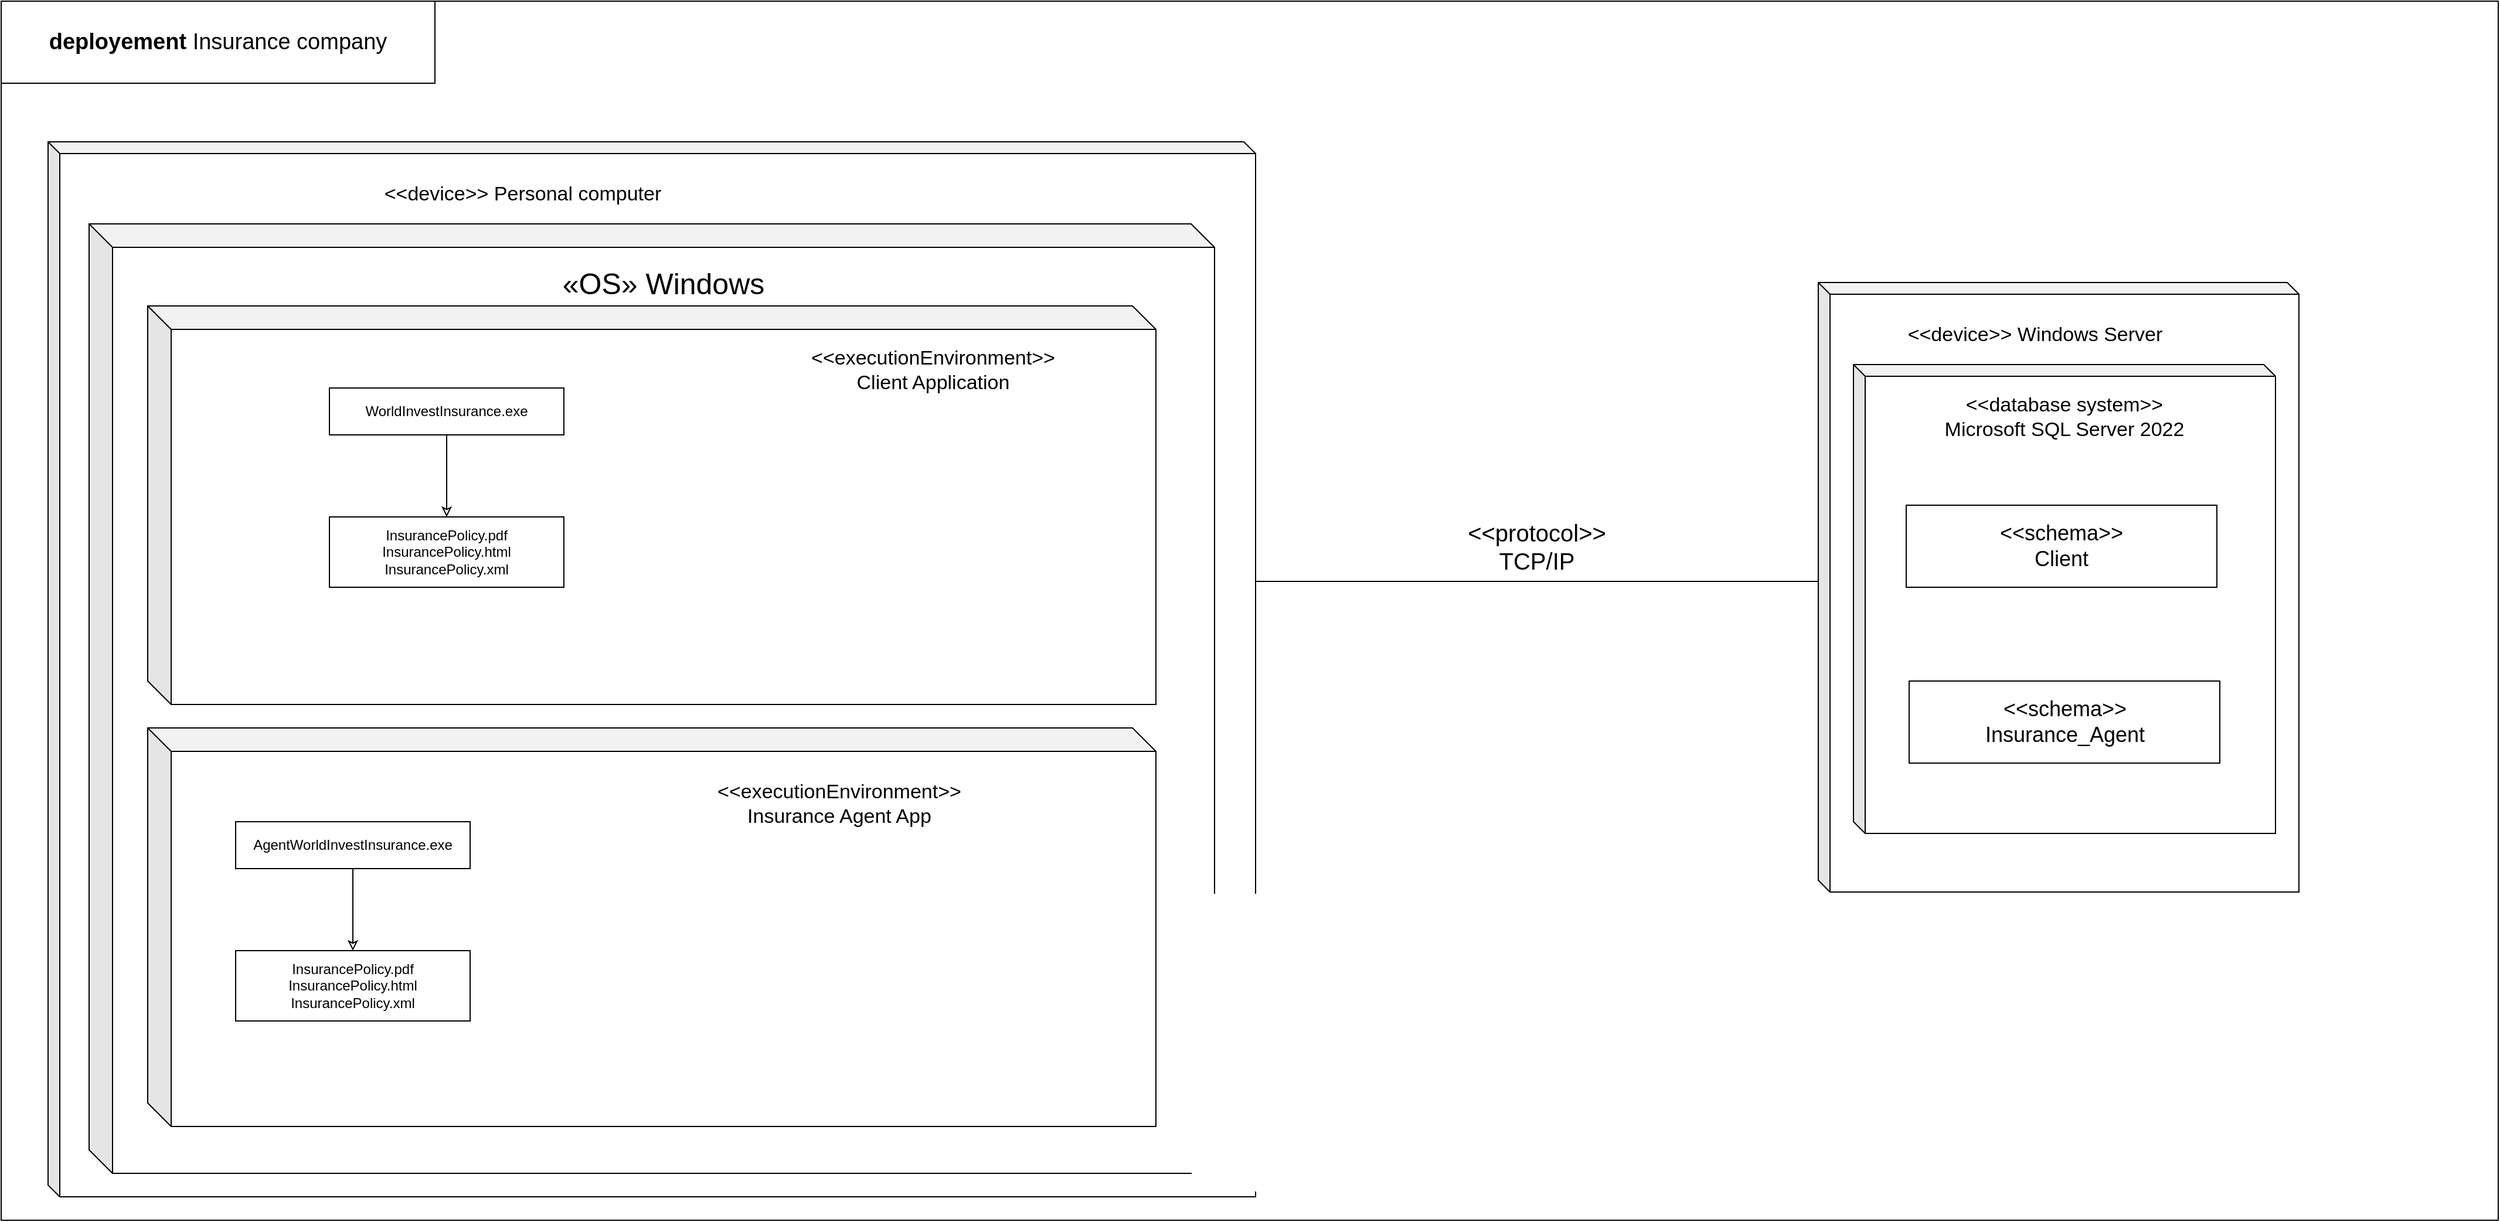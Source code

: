 <mxfile version="22.1.2" type="device">
  <diagram name="Страница — 1" id="Cs59Z-rDyQvCg04Xde-c">
    <mxGraphModel dx="2385" dy="1643" grid="1" gridSize="10" guides="1" tooltips="1" connect="1" arrows="1" fold="1" page="1" pageScale="1" pageWidth="827" pageHeight="1169" math="0" shadow="0">
      <root>
        <mxCell id="0" />
        <mxCell id="1" parent="0" />
        <mxCell id="hbgOdlHRswtT1gZIVdE_-1" value="" style="rounded=0;whiteSpace=wrap;html=1;" vertex="1" parent="1">
          <mxGeometry x="350" y="310" width="2130" height="1040" as="geometry" />
        </mxCell>
        <mxCell id="hbgOdlHRswtT1gZIVdE_-2" value="&lt;font style=&quot;font-size: 19px;&quot;&gt;&lt;b&gt;deployement&lt;/b&gt; Insurance company&lt;/font&gt;" style="rounded=0;whiteSpace=wrap;html=1;" vertex="1" parent="1">
          <mxGeometry x="350" y="310" width="370" height="70" as="geometry" />
        </mxCell>
        <mxCell id="hbgOdlHRswtT1gZIVdE_-4" value="" style="shape=cube;whiteSpace=wrap;html=1;boundedLbl=1;backgroundOutline=1;darkOpacity=0.05;darkOpacity2=0.1;size=10;" vertex="1" parent="1">
          <mxGeometry x="390" y="430" width="1030" height="900" as="geometry" />
        </mxCell>
        <mxCell id="hbgOdlHRswtT1gZIVdE_-5" value="&amp;lt;&amp;lt;device&amp;gt;&amp;gt; Personal computer" style="text;html=1;strokeColor=none;fillColor=none;align=center;verticalAlign=middle;whiteSpace=wrap;rounded=0;fontSize=17;" vertex="1" parent="1">
          <mxGeometry x="650" y="460" width="290" height="30" as="geometry" />
        </mxCell>
        <mxCell id="hbgOdlHRswtT1gZIVdE_-6" value="" style="shape=cube;whiteSpace=wrap;html=1;boundedLbl=1;backgroundOutline=1;darkOpacity=0.05;darkOpacity2=0.1;size=20;" vertex="1" parent="1">
          <mxGeometry x="425" y="500" width="960" height="810" as="geometry" />
        </mxCell>
        <mxCell id="hbgOdlHRswtT1gZIVdE_-7" value="&lt;font style=&quot;font-size: 25px;&quot;&gt;&lt;div style=&quot;font-size: 25px;&quot;&gt;«OS» Windows&lt;/div&gt;&lt;span style=&quot;font-size: 25px;&quot;&gt;&amp;nbsp;&lt;/span&gt;&lt;/font&gt;" style="text;html=1;strokeColor=none;fillColor=none;align=center;verticalAlign=middle;whiteSpace=wrap;rounded=0;fontSize=25;" vertex="1" parent="1">
          <mxGeometry x="660" y="550" width="510" height="30" as="geometry" />
        </mxCell>
        <mxCell id="hbgOdlHRswtT1gZIVdE_-8" value="" style="shape=cube;whiteSpace=wrap;html=1;boundedLbl=1;backgroundOutline=1;darkOpacity=0.05;darkOpacity2=0.1;size=10;" vertex="1" parent="1">
          <mxGeometry x="1900" y="550" width="410" height="520" as="geometry" />
        </mxCell>
        <mxCell id="hbgOdlHRswtT1gZIVdE_-9" value="&lt;font style=&quot;font-size: 17px;&quot;&gt;&amp;lt;&amp;lt;device&amp;gt;&amp;gt; Windows Server&lt;/font&gt;" style="text;html=1;strokeColor=none;fillColor=none;align=center;verticalAlign=middle;whiteSpace=wrap;rounded=0;" vertex="1" parent="1">
          <mxGeometry x="1950" y="580" width="270" height="30" as="geometry" />
        </mxCell>
        <mxCell id="hbgOdlHRswtT1gZIVdE_-10" value="" style="shape=cube;whiteSpace=wrap;html=1;boundedLbl=1;backgroundOutline=1;darkOpacity=0.05;darkOpacity2=0.1;size=10;" vertex="1" parent="1">
          <mxGeometry x="1930" y="620" width="360" height="400" as="geometry" />
        </mxCell>
        <mxCell id="hbgOdlHRswtT1gZIVdE_-11" value="&lt;font style=&quot;font-size: 17px;&quot;&gt;&amp;lt;&amp;lt;database system&amp;gt;&amp;gt; &lt;br&gt;Microsoft SQL Server 2022&lt;br&gt;&lt;/font&gt;" style="text;html=1;strokeColor=none;fillColor=none;align=center;verticalAlign=middle;whiteSpace=wrap;rounded=0;" vertex="1" parent="1">
          <mxGeometry x="1975" y="650" width="270" height="30" as="geometry" />
        </mxCell>
        <mxCell id="hbgOdlHRswtT1gZIVdE_-12" value="&lt;font style=&quot;font-size: 18px;&quot;&gt;&amp;lt;&amp;lt;schema&amp;gt;&amp;gt;&lt;br&gt;Client&lt;/font&gt;" style="rounded=0;whiteSpace=wrap;html=1;" vertex="1" parent="1">
          <mxGeometry x="1975" y="740" width="265" height="70" as="geometry" />
        </mxCell>
        <mxCell id="hbgOdlHRswtT1gZIVdE_-13" value="&lt;font style=&quot;font-size: 18px;&quot;&gt;&amp;lt;&amp;lt;schema&amp;gt;&amp;gt;&lt;br&gt;Insurance_Agent&lt;/font&gt;" style="rounded=0;whiteSpace=wrap;html=1;" vertex="1" parent="1">
          <mxGeometry x="1977.5" y="890" width="265" height="70" as="geometry" />
        </mxCell>
        <mxCell id="hbgOdlHRswtT1gZIVdE_-14" value="" style="shape=cube;whiteSpace=wrap;html=1;boundedLbl=1;backgroundOutline=1;darkOpacity=0.05;darkOpacity2=0.1;size=20;" vertex="1" parent="1">
          <mxGeometry x="475" y="570" width="860" height="340" as="geometry" />
        </mxCell>
        <mxCell id="hbgOdlHRswtT1gZIVdE_-15" value="" style="endArrow=none;html=1;rounded=0;entryX=0;entryY=0;entryDx=0;entryDy=255;entryPerimeter=0;exitX=0;exitY=0;exitDx=1030;exitDy=375;exitPerimeter=0;" edge="1" parent="1" source="hbgOdlHRswtT1gZIVdE_-4" target="hbgOdlHRswtT1gZIVdE_-8">
          <mxGeometry width="50" height="50" relative="1" as="geometry">
            <mxPoint x="1480" y="600" as="sourcePoint" />
            <mxPoint x="1530" y="550" as="targetPoint" />
          </mxGeometry>
        </mxCell>
        <mxCell id="hbgOdlHRswtT1gZIVdE_-16" value="&amp;lt;&amp;lt;protocol&amp;gt;&amp;gt;&lt;br style=&quot;font-size: 20px;&quot;&gt;TCP/IP" style="text;html=1;strokeColor=none;fillColor=none;align=center;verticalAlign=middle;whiteSpace=wrap;rounded=0;fontSize=20;" vertex="1" parent="1">
          <mxGeometry x="1630" y="760" width="60" height="30" as="geometry" />
        </mxCell>
        <mxCell id="hbgOdlHRswtT1gZIVdE_-17" value="&amp;lt;&amp;lt;executionEnvironment&amp;gt;&amp;gt; &lt;br&gt;Client Application" style="text;html=1;strokeColor=none;fillColor=none;align=center;verticalAlign=middle;whiteSpace=wrap;rounded=0;fontSize=17;" vertex="1" parent="1">
          <mxGeometry x="1000" y="610" width="290" height="30" as="geometry" />
        </mxCell>
        <mxCell id="hbgOdlHRswtT1gZIVdE_-18" value="" style="shape=cube;whiteSpace=wrap;html=1;boundedLbl=1;backgroundOutline=1;darkOpacity=0.05;darkOpacity2=0.1;size=20;" vertex="1" parent="1">
          <mxGeometry x="475" y="930" width="860" height="340" as="geometry" />
        </mxCell>
        <mxCell id="hbgOdlHRswtT1gZIVdE_-19" value="&amp;lt;&amp;lt;executionEnvironment&amp;gt;&amp;gt; &lt;br&gt;Insurance Agent App" style="text;html=1;strokeColor=none;fillColor=none;align=center;verticalAlign=middle;whiteSpace=wrap;rounded=0;fontSize=17;" vertex="1" parent="1">
          <mxGeometry x="920" y="980" width="290" height="30" as="geometry" />
        </mxCell>
        <mxCell id="hbgOdlHRswtT1gZIVdE_-20" value="WorldInvestInsurance.exe" style="rounded=0;whiteSpace=wrap;html=1;" vertex="1" parent="1">
          <mxGeometry x="630" y="640" width="200" height="40" as="geometry" />
        </mxCell>
        <mxCell id="hbgOdlHRswtT1gZIVdE_-21" value="" style="endArrow=classic;html=1;rounded=0;exitX=0.5;exitY=1;exitDx=0;exitDy=0;entryX=0.5;entryY=0;entryDx=0;entryDy=0;endFill=0;" edge="1" parent="1" source="hbgOdlHRswtT1gZIVdE_-20" target="hbgOdlHRswtT1gZIVdE_-22">
          <mxGeometry width="50" height="50" relative="1" as="geometry">
            <mxPoint x="790" y="730" as="sourcePoint" />
            <mxPoint x="840" y="680" as="targetPoint" />
          </mxGeometry>
        </mxCell>
        <mxCell id="hbgOdlHRswtT1gZIVdE_-22" value="InsurancePolicy.pdf&lt;br&gt;InsurancePolicy.html&lt;br&gt;InsurancePolicy.xml" style="rounded=0;whiteSpace=wrap;html=1;" vertex="1" parent="1">
          <mxGeometry x="630" y="750" width="200" height="60" as="geometry" />
        </mxCell>
        <mxCell id="hbgOdlHRswtT1gZIVdE_-23" value="AgentWorldInvestInsurance.exe" style="rounded=0;whiteSpace=wrap;html=1;" vertex="1" parent="1">
          <mxGeometry x="550" y="1010" width="200" height="40" as="geometry" />
        </mxCell>
        <mxCell id="hbgOdlHRswtT1gZIVdE_-24" value="" style="endArrow=classic;html=1;rounded=0;exitX=0.5;exitY=1;exitDx=0;exitDy=0;entryX=0.5;entryY=0;entryDx=0;entryDy=0;endFill=0;" edge="1" parent="1" source="hbgOdlHRswtT1gZIVdE_-23" target="hbgOdlHRswtT1gZIVdE_-25">
          <mxGeometry width="50" height="50" relative="1" as="geometry">
            <mxPoint x="710" y="1100" as="sourcePoint" />
            <mxPoint x="760" y="1050" as="targetPoint" />
          </mxGeometry>
        </mxCell>
        <mxCell id="hbgOdlHRswtT1gZIVdE_-25" value="InsurancePolicy.pdf&lt;br&gt;InsurancePolicy.html&lt;br&gt;InsurancePolicy.xml" style="rounded=0;whiteSpace=wrap;html=1;" vertex="1" parent="1">
          <mxGeometry x="550" y="1120" width="200" height="60" as="geometry" />
        </mxCell>
      </root>
    </mxGraphModel>
  </diagram>
</mxfile>

